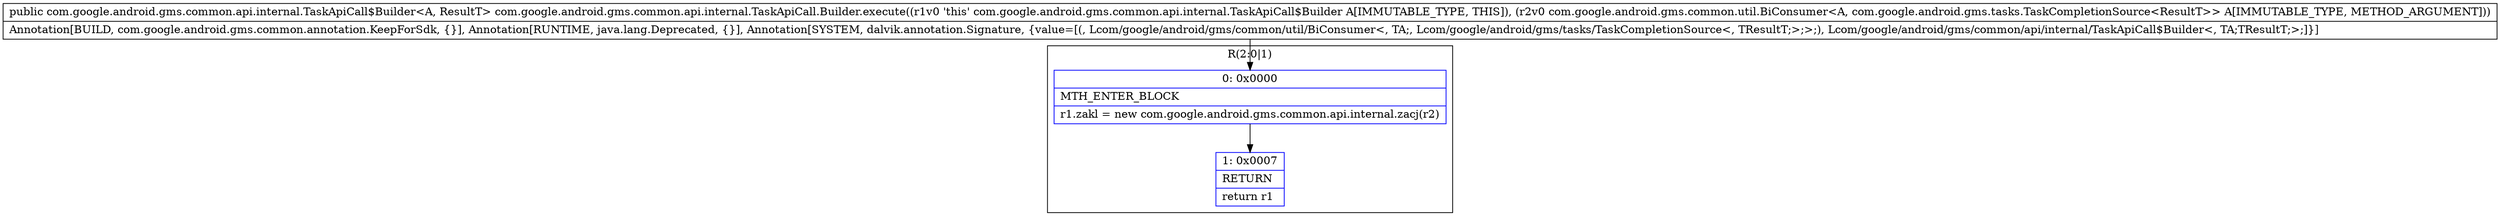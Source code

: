 digraph "CFG forcom.google.android.gms.common.api.internal.TaskApiCall.Builder.execute(Lcom\/google\/android\/gms\/common\/util\/BiConsumer;)Lcom\/google\/android\/gms\/common\/api\/internal\/TaskApiCall$Builder;" {
subgraph cluster_Region_1053917650 {
label = "R(2:0|1)";
node [shape=record,color=blue];
Node_0 [shape=record,label="{0\:\ 0x0000|MTH_ENTER_BLOCK\l|r1.zakl = new com.google.android.gms.common.api.internal.zacj(r2)\l}"];
Node_1 [shape=record,label="{1\:\ 0x0007|RETURN\l|return r1\l}"];
}
MethodNode[shape=record,label="{public com.google.android.gms.common.api.internal.TaskApiCall$Builder\<A, ResultT\> com.google.android.gms.common.api.internal.TaskApiCall.Builder.execute((r1v0 'this' com.google.android.gms.common.api.internal.TaskApiCall$Builder A[IMMUTABLE_TYPE, THIS]), (r2v0 com.google.android.gms.common.util.BiConsumer\<A, com.google.android.gms.tasks.TaskCompletionSource\<ResultT\>\> A[IMMUTABLE_TYPE, METHOD_ARGUMENT]))  | Annotation[BUILD, com.google.android.gms.common.annotation.KeepForSdk, \{\}], Annotation[RUNTIME, java.lang.Deprecated, \{\}], Annotation[SYSTEM, dalvik.annotation.Signature, \{value=[(, Lcom\/google\/android\/gms\/common\/util\/BiConsumer\<, TA;, Lcom\/google\/android\/gms\/tasks\/TaskCompletionSource\<, TResultT;\>;\>;), Lcom\/google\/android\/gms\/common\/api\/internal\/TaskApiCall$Builder\<, TA;TResultT;\>;]\}]\l}"];
MethodNode -> Node_0;
Node_0 -> Node_1;
}

